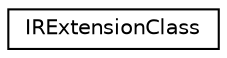 digraph "Graphical Class Hierarchy"
{
 // LATEX_PDF_SIZE
  edge [fontname="Helvetica",fontsize="10",labelfontname="Helvetica",labelfontsize="10"];
  node [fontname="Helvetica",fontsize="10",shape=record];
  rankdir="LR";
  Node0 [label="IRExtensionClass",height=0.2,width=0.4,color="black", fillcolor="white", style="filled",URL="$classIRExtensionClass.html",tooltip=" "];
}
